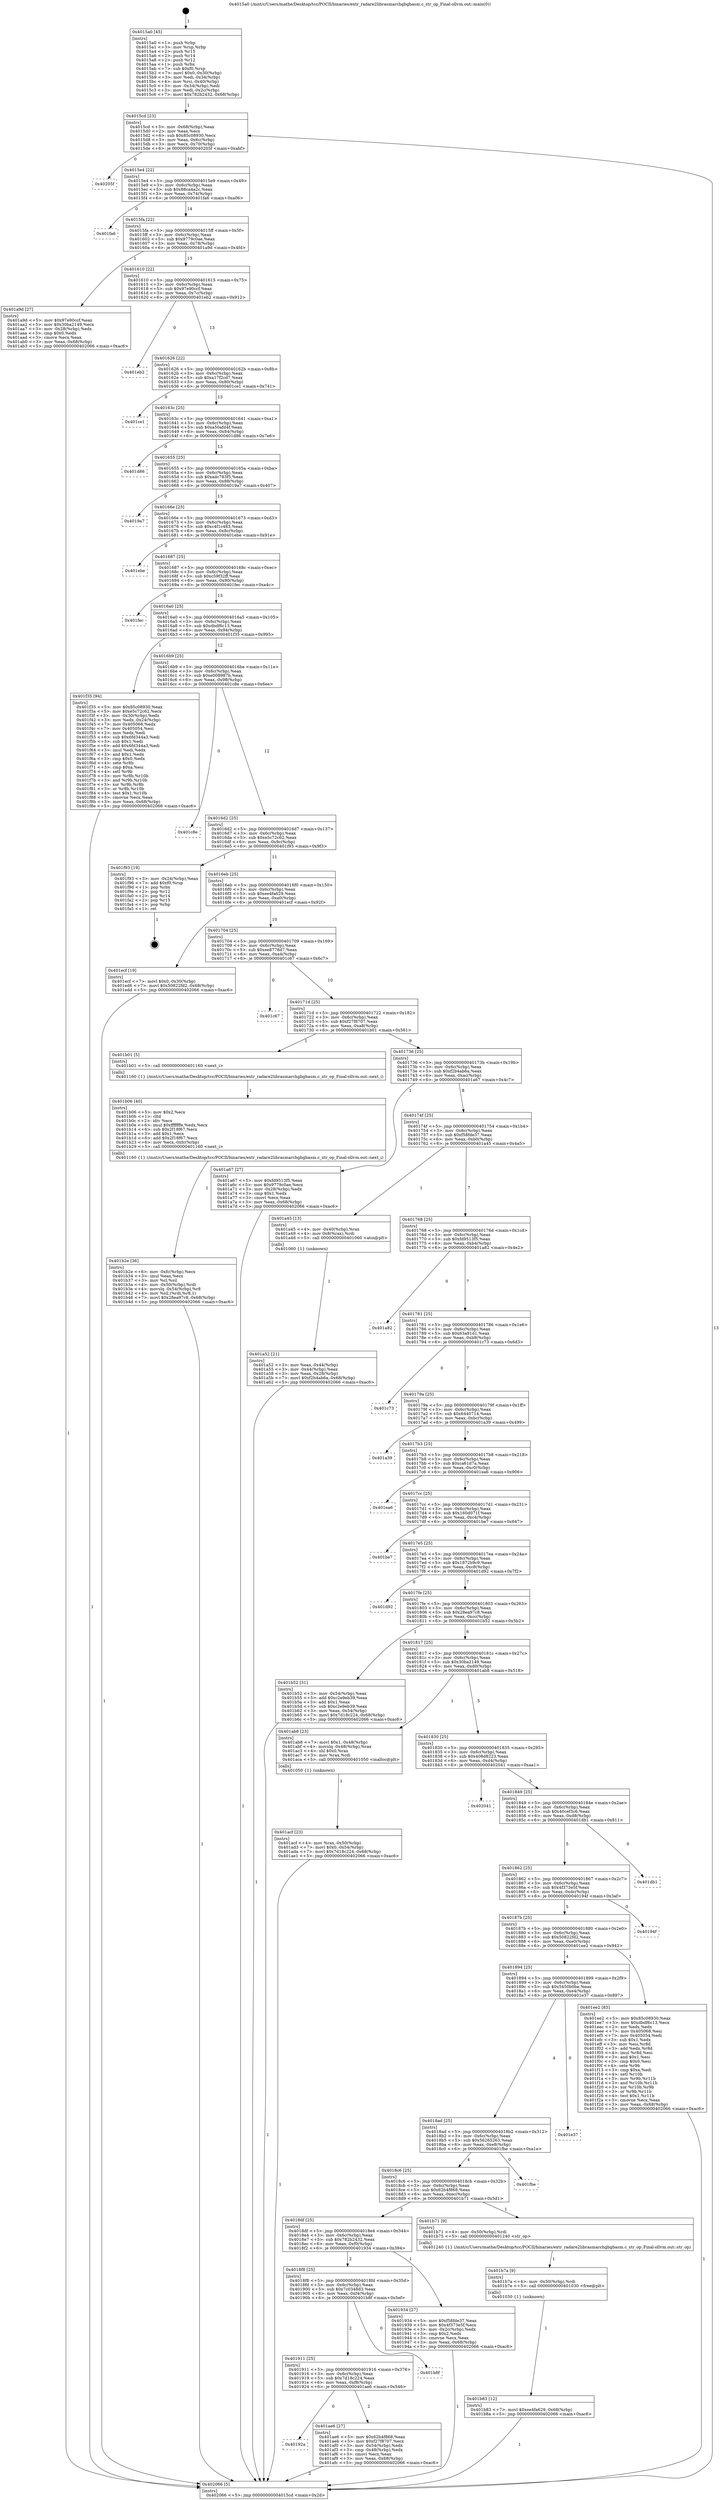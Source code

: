 digraph "0x4015a0" {
  label = "0x4015a0 (/mnt/c/Users/mathe/Desktop/tcc/POCII/binaries/extr_radare2librasmarchgbgbasm.c_str_op_Final-ollvm.out::main(0))"
  labelloc = "t"
  node[shape=record]

  Entry [label="",width=0.3,height=0.3,shape=circle,fillcolor=black,style=filled]
  "0x4015cd" [label="{
     0x4015cd [23]\l
     | [instrs]\l
     &nbsp;&nbsp;0x4015cd \<+3\>: mov -0x68(%rbp),%eax\l
     &nbsp;&nbsp;0x4015d0 \<+2\>: mov %eax,%ecx\l
     &nbsp;&nbsp;0x4015d2 \<+6\>: sub $0x85c08930,%ecx\l
     &nbsp;&nbsp;0x4015d8 \<+3\>: mov %eax,-0x6c(%rbp)\l
     &nbsp;&nbsp;0x4015db \<+3\>: mov %ecx,-0x70(%rbp)\l
     &nbsp;&nbsp;0x4015de \<+6\>: je 000000000040205f \<main+0xabf\>\l
  }"]
  "0x40205f" [label="{
     0x40205f\l
  }", style=dashed]
  "0x4015e4" [label="{
     0x4015e4 [22]\l
     | [instrs]\l
     &nbsp;&nbsp;0x4015e4 \<+5\>: jmp 00000000004015e9 \<main+0x49\>\l
     &nbsp;&nbsp;0x4015e9 \<+3\>: mov -0x6c(%rbp),%eax\l
     &nbsp;&nbsp;0x4015ec \<+5\>: sub $0x88ca4a2c,%eax\l
     &nbsp;&nbsp;0x4015f1 \<+3\>: mov %eax,-0x74(%rbp)\l
     &nbsp;&nbsp;0x4015f4 \<+6\>: je 0000000000401fa6 \<main+0xa06\>\l
  }"]
  Exit [label="",width=0.3,height=0.3,shape=circle,fillcolor=black,style=filled,peripheries=2]
  "0x401fa6" [label="{
     0x401fa6\l
  }", style=dashed]
  "0x4015fa" [label="{
     0x4015fa [22]\l
     | [instrs]\l
     &nbsp;&nbsp;0x4015fa \<+5\>: jmp 00000000004015ff \<main+0x5f\>\l
     &nbsp;&nbsp;0x4015ff \<+3\>: mov -0x6c(%rbp),%eax\l
     &nbsp;&nbsp;0x401602 \<+5\>: sub $0x9779c0ae,%eax\l
     &nbsp;&nbsp;0x401607 \<+3\>: mov %eax,-0x78(%rbp)\l
     &nbsp;&nbsp;0x40160a \<+6\>: je 0000000000401a9d \<main+0x4fd\>\l
  }"]
  "0x401b83" [label="{
     0x401b83 [12]\l
     | [instrs]\l
     &nbsp;&nbsp;0x401b83 \<+7\>: movl $0xee4fa629,-0x68(%rbp)\l
     &nbsp;&nbsp;0x401b8a \<+5\>: jmp 0000000000402066 \<main+0xac6\>\l
  }"]
  "0x401a9d" [label="{
     0x401a9d [27]\l
     | [instrs]\l
     &nbsp;&nbsp;0x401a9d \<+5\>: mov $0x97e90ccf,%eax\l
     &nbsp;&nbsp;0x401aa2 \<+5\>: mov $0x30ba2149,%ecx\l
     &nbsp;&nbsp;0x401aa7 \<+3\>: mov -0x28(%rbp),%edx\l
     &nbsp;&nbsp;0x401aaa \<+3\>: cmp $0x0,%edx\l
     &nbsp;&nbsp;0x401aad \<+3\>: cmove %ecx,%eax\l
     &nbsp;&nbsp;0x401ab0 \<+3\>: mov %eax,-0x68(%rbp)\l
     &nbsp;&nbsp;0x401ab3 \<+5\>: jmp 0000000000402066 \<main+0xac6\>\l
  }"]
  "0x401610" [label="{
     0x401610 [22]\l
     | [instrs]\l
     &nbsp;&nbsp;0x401610 \<+5\>: jmp 0000000000401615 \<main+0x75\>\l
     &nbsp;&nbsp;0x401615 \<+3\>: mov -0x6c(%rbp),%eax\l
     &nbsp;&nbsp;0x401618 \<+5\>: sub $0x97e90ccf,%eax\l
     &nbsp;&nbsp;0x40161d \<+3\>: mov %eax,-0x7c(%rbp)\l
     &nbsp;&nbsp;0x401620 \<+6\>: je 0000000000401eb2 \<main+0x912\>\l
  }"]
  "0x401b7a" [label="{
     0x401b7a [9]\l
     | [instrs]\l
     &nbsp;&nbsp;0x401b7a \<+4\>: mov -0x50(%rbp),%rdi\l
     &nbsp;&nbsp;0x401b7e \<+5\>: call 0000000000401030 \<free@plt\>\l
     | [calls]\l
     &nbsp;&nbsp;0x401030 \{1\} (unknown)\l
  }"]
  "0x401eb2" [label="{
     0x401eb2\l
  }", style=dashed]
  "0x401626" [label="{
     0x401626 [22]\l
     | [instrs]\l
     &nbsp;&nbsp;0x401626 \<+5\>: jmp 000000000040162b \<main+0x8b\>\l
     &nbsp;&nbsp;0x40162b \<+3\>: mov -0x6c(%rbp),%eax\l
     &nbsp;&nbsp;0x40162e \<+5\>: sub $0xa17f2cd7,%eax\l
     &nbsp;&nbsp;0x401633 \<+3\>: mov %eax,-0x80(%rbp)\l
     &nbsp;&nbsp;0x401636 \<+6\>: je 0000000000401ce1 \<main+0x741\>\l
  }"]
  "0x401b2e" [label="{
     0x401b2e [36]\l
     | [instrs]\l
     &nbsp;&nbsp;0x401b2e \<+6\>: mov -0xfc(%rbp),%ecx\l
     &nbsp;&nbsp;0x401b34 \<+3\>: imul %eax,%ecx\l
     &nbsp;&nbsp;0x401b37 \<+3\>: mov %cl,%sil\l
     &nbsp;&nbsp;0x401b3a \<+4\>: mov -0x50(%rbp),%rdi\l
     &nbsp;&nbsp;0x401b3e \<+4\>: movslq -0x54(%rbp),%r8\l
     &nbsp;&nbsp;0x401b42 \<+4\>: mov %sil,(%rdi,%r8,1)\l
     &nbsp;&nbsp;0x401b46 \<+7\>: movl $0x28ea97c8,-0x68(%rbp)\l
     &nbsp;&nbsp;0x401b4d \<+5\>: jmp 0000000000402066 \<main+0xac6\>\l
  }"]
  "0x401ce1" [label="{
     0x401ce1\l
  }", style=dashed]
  "0x40163c" [label="{
     0x40163c [25]\l
     | [instrs]\l
     &nbsp;&nbsp;0x40163c \<+5\>: jmp 0000000000401641 \<main+0xa1\>\l
     &nbsp;&nbsp;0x401641 \<+3\>: mov -0x6c(%rbp),%eax\l
     &nbsp;&nbsp;0x401644 \<+5\>: sub $0xa50afd4f,%eax\l
     &nbsp;&nbsp;0x401649 \<+6\>: mov %eax,-0x84(%rbp)\l
     &nbsp;&nbsp;0x40164f \<+6\>: je 0000000000401d86 \<main+0x7e6\>\l
  }"]
  "0x401b06" [label="{
     0x401b06 [40]\l
     | [instrs]\l
     &nbsp;&nbsp;0x401b06 \<+5\>: mov $0x2,%ecx\l
     &nbsp;&nbsp;0x401b0b \<+1\>: cltd\l
     &nbsp;&nbsp;0x401b0c \<+2\>: idiv %ecx\l
     &nbsp;&nbsp;0x401b0e \<+6\>: imul $0xfffffffe,%edx,%ecx\l
     &nbsp;&nbsp;0x401b14 \<+6\>: sub $0x2f18f67,%ecx\l
     &nbsp;&nbsp;0x401b1a \<+3\>: add $0x1,%ecx\l
     &nbsp;&nbsp;0x401b1d \<+6\>: add $0x2f18f67,%ecx\l
     &nbsp;&nbsp;0x401b23 \<+6\>: mov %ecx,-0xfc(%rbp)\l
     &nbsp;&nbsp;0x401b29 \<+5\>: call 0000000000401160 \<next_i\>\l
     | [calls]\l
     &nbsp;&nbsp;0x401160 \{1\} (/mnt/c/Users/mathe/Desktop/tcc/POCII/binaries/extr_radare2librasmarchgbgbasm.c_str_op_Final-ollvm.out::next_i)\l
  }"]
  "0x401d86" [label="{
     0x401d86\l
  }", style=dashed]
  "0x401655" [label="{
     0x401655 [25]\l
     | [instrs]\l
     &nbsp;&nbsp;0x401655 \<+5\>: jmp 000000000040165a \<main+0xba\>\l
     &nbsp;&nbsp;0x40165a \<+3\>: mov -0x6c(%rbp),%eax\l
     &nbsp;&nbsp;0x40165d \<+5\>: sub $0xadc783f5,%eax\l
     &nbsp;&nbsp;0x401662 \<+6\>: mov %eax,-0x88(%rbp)\l
     &nbsp;&nbsp;0x401668 \<+6\>: je 00000000004019a7 \<main+0x407\>\l
  }"]
  "0x40192a" [label="{
     0x40192a\l
  }", style=dashed]
  "0x4019a7" [label="{
     0x4019a7\l
  }", style=dashed]
  "0x40166e" [label="{
     0x40166e [25]\l
     | [instrs]\l
     &nbsp;&nbsp;0x40166e \<+5\>: jmp 0000000000401673 \<main+0xd3\>\l
     &nbsp;&nbsp;0x401673 \<+3\>: mov -0x6c(%rbp),%eax\l
     &nbsp;&nbsp;0x401676 \<+5\>: sub $0xc4f1c483,%eax\l
     &nbsp;&nbsp;0x40167b \<+6\>: mov %eax,-0x8c(%rbp)\l
     &nbsp;&nbsp;0x401681 \<+6\>: je 0000000000401ebe \<main+0x91e\>\l
  }"]
  "0x401ae6" [label="{
     0x401ae6 [27]\l
     | [instrs]\l
     &nbsp;&nbsp;0x401ae6 \<+5\>: mov $0x62b4f868,%eax\l
     &nbsp;&nbsp;0x401aeb \<+5\>: mov $0xf27f8707,%ecx\l
     &nbsp;&nbsp;0x401af0 \<+3\>: mov -0x54(%rbp),%edx\l
     &nbsp;&nbsp;0x401af3 \<+3\>: cmp -0x48(%rbp),%edx\l
     &nbsp;&nbsp;0x401af6 \<+3\>: cmovl %ecx,%eax\l
     &nbsp;&nbsp;0x401af9 \<+3\>: mov %eax,-0x68(%rbp)\l
     &nbsp;&nbsp;0x401afc \<+5\>: jmp 0000000000402066 \<main+0xac6\>\l
  }"]
  "0x401ebe" [label="{
     0x401ebe\l
  }", style=dashed]
  "0x401687" [label="{
     0x401687 [25]\l
     | [instrs]\l
     &nbsp;&nbsp;0x401687 \<+5\>: jmp 000000000040168c \<main+0xec\>\l
     &nbsp;&nbsp;0x40168c \<+3\>: mov -0x6c(%rbp),%eax\l
     &nbsp;&nbsp;0x40168f \<+5\>: sub $0xc59f32ff,%eax\l
     &nbsp;&nbsp;0x401694 \<+6\>: mov %eax,-0x90(%rbp)\l
     &nbsp;&nbsp;0x40169a \<+6\>: je 0000000000401fec \<main+0xa4c\>\l
  }"]
  "0x401911" [label="{
     0x401911 [25]\l
     | [instrs]\l
     &nbsp;&nbsp;0x401911 \<+5\>: jmp 0000000000401916 \<main+0x376\>\l
     &nbsp;&nbsp;0x401916 \<+3\>: mov -0x6c(%rbp),%eax\l
     &nbsp;&nbsp;0x401919 \<+5\>: sub $0x7d18c224,%eax\l
     &nbsp;&nbsp;0x40191e \<+6\>: mov %eax,-0xf8(%rbp)\l
     &nbsp;&nbsp;0x401924 \<+6\>: je 0000000000401ae6 \<main+0x546\>\l
  }"]
  "0x401fec" [label="{
     0x401fec\l
  }", style=dashed]
  "0x4016a0" [label="{
     0x4016a0 [25]\l
     | [instrs]\l
     &nbsp;&nbsp;0x4016a0 \<+5\>: jmp 00000000004016a5 \<main+0x105\>\l
     &nbsp;&nbsp;0x4016a5 \<+3\>: mov -0x6c(%rbp),%eax\l
     &nbsp;&nbsp;0x4016a8 \<+5\>: sub $0xdbdf6c13,%eax\l
     &nbsp;&nbsp;0x4016ad \<+6\>: mov %eax,-0x94(%rbp)\l
     &nbsp;&nbsp;0x4016b3 \<+6\>: je 0000000000401f35 \<main+0x995\>\l
  }"]
  "0x401b8f" [label="{
     0x401b8f\l
  }", style=dashed]
  "0x401f35" [label="{
     0x401f35 [94]\l
     | [instrs]\l
     &nbsp;&nbsp;0x401f35 \<+5\>: mov $0x85c08930,%eax\l
     &nbsp;&nbsp;0x401f3a \<+5\>: mov $0xe5c72c62,%ecx\l
     &nbsp;&nbsp;0x401f3f \<+3\>: mov -0x30(%rbp),%edx\l
     &nbsp;&nbsp;0x401f42 \<+3\>: mov %edx,-0x24(%rbp)\l
     &nbsp;&nbsp;0x401f45 \<+7\>: mov 0x405068,%edx\l
     &nbsp;&nbsp;0x401f4c \<+7\>: mov 0x405054,%esi\l
     &nbsp;&nbsp;0x401f53 \<+2\>: mov %edx,%edi\l
     &nbsp;&nbsp;0x401f55 \<+6\>: sub $0x6fd344a3,%edi\l
     &nbsp;&nbsp;0x401f5b \<+3\>: sub $0x1,%edi\l
     &nbsp;&nbsp;0x401f5e \<+6\>: add $0x6fd344a3,%edi\l
     &nbsp;&nbsp;0x401f64 \<+3\>: imul %edi,%edx\l
     &nbsp;&nbsp;0x401f67 \<+3\>: and $0x1,%edx\l
     &nbsp;&nbsp;0x401f6a \<+3\>: cmp $0x0,%edx\l
     &nbsp;&nbsp;0x401f6d \<+4\>: sete %r8b\l
     &nbsp;&nbsp;0x401f71 \<+3\>: cmp $0xa,%esi\l
     &nbsp;&nbsp;0x401f74 \<+4\>: setl %r9b\l
     &nbsp;&nbsp;0x401f78 \<+3\>: mov %r8b,%r10b\l
     &nbsp;&nbsp;0x401f7b \<+3\>: and %r9b,%r10b\l
     &nbsp;&nbsp;0x401f7e \<+3\>: xor %r9b,%r8b\l
     &nbsp;&nbsp;0x401f81 \<+3\>: or %r8b,%r10b\l
     &nbsp;&nbsp;0x401f84 \<+4\>: test $0x1,%r10b\l
     &nbsp;&nbsp;0x401f88 \<+3\>: cmovne %ecx,%eax\l
     &nbsp;&nbsp;0x401f8b \<+3\>: mov %eax,-0x68(%rbp)\l
     &nbsp;&nbsp;0x401f8e \<+5\>: jmp 0000000000402066 \<main+0xac6\>\l
  }"]
  "0x4016b9" [label="{
     0x4016b9 [25]\l
     | [instrs]\l
     &nbsp;&nbsp;0x4016b9 \<+5\>: jmp 00000000004016be \<main+0x11e\>\l
     &nbsp;&nbsp;0x4016be \<+3\>: mov -0x6c(%rbp),%eax\l
     &nbsp;&nbsp;0x4016c1 \<+5\>: sub $0xe008987b,%eax\l
     &nbsp;&nbsp;0x4016c6 \<+6\>: mov %eax,-0x98(%rbp)\l
     &nbsp;&nbsp;0x4016cc \<+6\>: je 0000000000401c8e \<main+0x6ee\>\l
  }"]
  "0x401acf" [label="{
     0x401acf [23]\l
     | [instrs]\l
     &nbsp;&nbsp;0x401acf \<+4\>: mov %rax,-0x50(%rbp)\l
     &nbsp;&nbsp;0x401ad3 \<+7\>: movl $0x0,-0x54(%rbp)\l
     &nbsp;&nbsp;0x401ada \<+7\>: movl $0x7d18c224,-0x68(%rbp)\l
     &nbsp;&nbsp;0x401ae1 \<+5\>: jmp 0000000000402066 \<main+0xac6\>\l
  }"]
  "0x401c8e" [label="{
     0x401c8e\l
  }", style=dashed]
  "0x4016d2" [label="{
     0x4016d2 [25]\l
     | [instrs]\l
     &nbsp;&nbsp;0x4016d2 \<+5\>: jmp 00000000004016d7 \<main+0x137\>\l
     &nbsp;&nbsp;0x4016d7 \<+3\>: mov -0x6c(%rbp),%eax\l
     &nbsp;&nbsp;0x4016da \<+5\>: sub $0xe5c72c62,%eax\l
     &nbsp;&nbsp;0x4016df \<+6\>: mov %eax,-0x9c(%rbp)\l
     &nbsp;&nbsp;0x4016e5 \<+6\>: je 0000000000401f93 \<main+0x9f3\>\l
  }"]
  "0x401a52" [label="{
     0x401a52 [21]\l
     | [instrs]\l
     &nbsp;&nbsp;0x401a52 \<+3\>: mov %eax,-0x44(%rbp)\l
     &nbsp;&nbsp;0x401a55 \<+3\>: mov -0x44(%rbp),%eax\l
     &nbsp;&nbsp;0x401a58 \<+3\>: mov %eax,-0x28(%rbp)\l
     &nbsp;&nbsp;0x401a5b \<+7\>: movl $0xf2b4ab6a,-0x68(%rbp)\l
     &nbsp;&nbsp;0x401a62 \<+5\>: jmp 0000000000402066 \<main+0xac6\>\l
  }"]
  "0x401f93" [label="{
     0x401f93 [19]\l
     | [instrs]\l
     &nbsp;&nbsp;0x401f93 \<+3\>: mov -0x24(%rbp),%eax\l
     &nbsp;&nbsp;0x401f96 \<+7\>: add $0xf0,%rsp\l
     &nbsp;&nbsp;0x401f9d \<+1\>: pop %rbx\l
     &nbsp;&nbsp;0x401f9e \<+2\>: pop %r12\l
     &nbsp;&nbsp;0x401fa0 \<+2\>: pop %r14\l
     &nbsp;&nbsp;0x401fa2 \<+2\>: pop %r15\l
     &nbsp;&nbsp;0x401fa4 \<+1\>: pop %rbp\l
     &nbsp;&nbsp;0x401fa5 \<+1\>: ret\l
  }"]
  "0x4016eb" [label="{
     0x4016eb [25]\l
     | [instrs]\l
     &nbsp;&nbsp;0x4016eb \<+5\>: jmp 00000000004016f0 \<main+0x150\>\l
     &nbsp;&nbsp;0x4016f0 \<+3\>: mov -0x6c(%rbp),%eax\l
     &nbsp;&nbsp;0x4016f3 \<+5\>: sub $0xee4fa629,%eax\l
     &nbsp;&nbsp;0x4016f8 \<+6\>: mov %eax,-0xa0(%rbp)\l
     &nbsp;&nbsp;0x4016fe \<+6\>: je 0000000000401ecf \<main+0x92f\>\l
  }"]
  "0x4015a0" [label="{
     0x4015a0 [45]\l
     | [instrs]\l
     &nbsp;&nbsp;0x4015a0 \<+1\>: push %rbp\l
     &nbsp;&nbsp;0x4015a1 \<+3\>: mov %rsp,%rbp\l
     &nbsp;&nbsp;0x4015a4 \<+2\>: push %r15\l
     &nbsp;&nbsp;0x4015a6 \<+2\>: push %r14\l
     &nbsp;&nbsp;0x4015a8 \<+2\>: push %r12\l
     &nbsp;&nbsp;0x4015aa \<+1\>: push %rbx\l
     &nbsp;&nbsp;0x4015ab \<+7\>: sub $0xf0,%rsp\l
     &nbsp;&nbsp;0x4015b2 \<+7\>: movl $0x0,-0x30(%rbp)\l
     &nbsp;&nbsp;0x4015b9 \<+3\>: mov %edi,-0x34(%rbp)\l
     &nbsp;&nbsp;0x4015bc \<+4\>: mov %rsi,-0x40(%rbp)\l
     &nbsp;&nbsp;0x4015c0 \<+3\>: mov -0x34(%rbp),%edi\l
     &nbsp;&nbsp;0x4015c3 \<+3\>: mov %edi,-0x2c(%rbp)\l
     &nbsp;&nbsp;0x4015c6 \<+7\>: movl $0x782b2432,-0x68(%rbp)\l
  }"]
  "0x401ecf" [label="{
     0x401ecf [19]\l
     | [instrs]\l
     &nbsp;&nbsp;0x401ecf \<+7\>: movl $0x0,-0x30(%rbp)\l
     &nbsp;&nbsp;0x401ed6 \<+7\>: movl $0x50822fd2,-0x68(%rbp)\l
     &nbsp;&nbsp;0x401edd \<+5\>: jmp 0000000000402066 \<main+0xac6\>\l
  }"]
  "0x401704" [label="{
     0x401704 [25]\l
     | [instrs]\l
     &nbsp;&nbsp;0x401704 \<+5\>: jmp 0000000000401709 \<main+0x169\>\l
     &nbsp;&nbsp;0x401709 \<+3\>: mov -0x6c(%rbp),%eax\l
     &nbsp;&nbsp;0x40170c \<+5\>: sub $0xee8778d7,%eax\l
     &nbsp;&nbsp;0x401711 \<+6\>: mov %eax,-0xa4(%rbp)\l
     &nbsp;&nbsp;0x401717 \<+6\>: je 0000000000401c67 \<main+0x6c7\>\l
  }"]
  "0x402066" [label="{
     0x402066 [5]\l
     | [instrs]\l
     &nbsp;&nbsp;0x402066 \<+5\>: jmp 00000000004015cd \<main+0x2d\>\l
  }"]
  "0x401c67" [label="{
     0x401c67\l
  }", style=dashed]
  "0x40171d" [label="{
     0x40171d [25]\l
     | [instrs]\l
     &nbsp;&nbsp;0x40171d \<+5\>: jmp 0000000000401722 \<main+0x182\>\l
     &nbsp;&nbsp;0x401722 \<+3\>: mov -0x6c(%rbp),%eax\l
     &nbsp;&nbsp;0x401725 \<+5\>: sub $0xf27f8707,%eax\l
     &nbsp;&nbsp;0x40172a \<+6\>: mov %eax,-0xa8(%rbp)\l
     &nbsp;&nbsp;0x401730 \<+6\>: je 0000000000401b01 \<main+0x561\>\l
  }"]
  "0x4018f8" [label="{
     0x4018f8 [25]\l
     | [instrs]\l
     &nbsp;&nbsp;0x4018f8 \<+5\>: jmp 00000000004018fd \<main+0x35d\>\l
     &nbsp;&nbsp;0x4018fd \<+3\>: mov -0x6c(%rbp),%eax\l
     &nbsp;&nbsp;0x401900 \<+5\>: sub $0x7c0348d3,%eax\l
     &nbsp;&nbsp;0x401905 \<+6\>: mov %eax,-0xf4(%rbp)\l
     &nbsp;&nbsp;0x40190b \<+6\>: je 0000000000401b8f \<main+0x5ef\>\l
  }"]
  "0x401b01" [label="{
     0x401b01 [5]\l
     | [instrs]\l
     &nbsp;&nbsp;0x401b01 \<+5\>: call 0000000000401160 \<next_i\>\l
     | [calls]\l
     &nbsp;&nbsp;0x401160 \{1\} (/mnt/c/Users/mathe/Desktop/tcc/POCII/binaries/extr_radare2librasmarchgbgbasm.c_str_op_Final-ollvm.out::next_i)\l
  }"]
  "0x401736" [label="{
     0x401736 [25]\l
     | [instrs]\l
     &nbsp;&nbsp;0x401736 \<+5\>: jmp 000000000040173b \<main+0x19b\>\l
     &nbsp;&nbsp;0x40173b \<+3\>: mov -0x6c(%rbp),%eax\l
     &nbsp;&nbsp;0x40173e \<+5\>: sub $0xf2b4ab6a,%eax\l
     &nbsp;&nbsp;0x401743 \<+6\>: mov %eax,-0xac(%rbp)\l
     &nbsp;&nbsp;0x401749 \<+6\>: je 0000000000401a67 \<main+0x4c7\>\l
  }"]
  "0x401934" [label="{
     0x401934 [27]\l
     | [instrs]\l
     &nbsp;&nbsp;0x401934 \<+5\>: mov $0xf58fde37,%eax\l
     &nbsp;&nbsp;0x401939 \<+5\>: mov $0x4f373e5f,%ecx\l
     &nbsp;&nbsp;0x40193e \<+3\>: mov -0x2c(%rbp),%edx\l
     &nbsp;&nbsp;0x401941 \<+3\>: cmp $0x2,%edx\l
     &nbsp;&nbsp;0x401944 \<+3\>: cmovne %ecx,%eax\l
     &nbsp;&nbsp;0x401947 \<+3\>: mov %eax,-0x68(%rbp)\l
     &nbsp;&nbsp;0x40194a \<+5\>: jmp 0000000000402066 \<main+0xac6\>\l
  }"]
  "0x401a67" [label="{
     0x401a67 [27]\l
     | [instrs]\l
     &nbsp;&nbsp;0x401a67 \<+5\>: mov $0xfd9513f5,%eax\l
     &nbsp;&nbsp;0x401a6c \<+5\>: mov $0x9779c0ae,%ecx\l
     &nbsp;&nbsp;0x401a71 \<+3\>: mov -0x28(%rbp),%edx\l
     &nbsp;&nbsp;0x401a74 \<+3\>: cmp $0x1,%edx\l
     &nbsp;&nbsp;0x401a77 \<+3\>: cmovl %ecx,%eax\l
     &nbsp;&nbsp;0x401a7a \<+3\>: mov %eax,-0x68(%rbp)\l
     &nbsp;&nbsp;0x401a7d \<+5\>: jmp 0000000000402066 \<main+0xac6\>\l
  }"]
  "0x40174f" [label="{
     0x40174f [25]\l
     | [instrs]\l
     &nbsp;&nbsp;0x40174f \<+5\>: jmp 0000000000401754 \<main+0x1b4\>\l
     &nbsp;&nbsp;0x401754 \<+3\>: mov -0x6c(%rbp),%eax\l
     &nbsp;&nbsp;0x401757 \<+5\>: sub $0xf58fde37,%eax\l
     &nbsp;&nbsp;0x40175c \<+6\>: mov %eax,-0xb0(%rbp)\l
     &nbsp;&nbsp;0x401762 \<+6\>: je 0000000000401a45 \<main+0x4a5\>\l
  }"]
  "0x4018df" [label="{
     0x4018df [25]\l
     | [instrs]\l
     &nbsp;&nbsp;0x4018df \<+5\>: jmp 00000000004018e4 \<main+0x344\>\l
     &nbsp;&nbsp;0x4018e4 \<+3\>: mov -0x6c(%rbp),%eax\l
     &nbsp;&nbsp;0x4018e7 \<+5\>: sub $0x782b2432,%eax\l
     &nbsp;&nbsp;0x4018ec \<+6\>: mov %eax,-0xf0(%rbp)\l
     &nbsp;&nbsp;0x4018f2 \<+6\>: je 0000000000401934 \<main+0x394\>\l
  }"]
  "0x401a45" [label="{
     0x401a45 [13]\l
     | [instrs]\l
     &nbsp;&nbsp;0x401a45 \<+4\>: mov -0x40(%rbp),%rax\l
     &nbsp;&nbsp;0x401a49 \<+4\>: mov 0x8(%rax),%rdi\l
     &nbsp;&nbsp;0x401a4d \<+5\>: call 0000000000401060 \<atoi@plt\>\l
     | [calls]\l
     &nbsp;&nbsp;0x401060 \{1\} (unknown)\l
  }"]
  "0x401768" [label="{
     0x401768 [25]\l
     | [instrs]\l
     &nbsp;&nbsp;0x401768 \<+5\>: jmp 000000000040176d \<main+0x1cd\>\l
     &nbsp;&nbsp;0x40176d \<+3\>: mov -0x6c(%rbp),%eax\l
     &nbsp;&nbsp;0x401770 \<+5\>: sub $0xfd9513f5,%eax\l
     &nbsp;&nbsp;0x401775 \<+6\>: mov %eax,-0xb4(%rbp)\l
     &nbsp;&nbsp;0x40177b \<+6\>: je 0000000000401a82 \<main+0x4e2\>\l
  }"]
  "0x401b71" [label="{
     0x401b71 [9]\l
     | [instrs]\l
     &nbsp;&nbsp;0x401b71 \<+4\>: mov -0x50(%rbp),%rdi\l
     &nbsp;&nbsp;0x401b75 \<+5\>: call 0000000000401240 \<str_op\>\l
     | [calls]\l
     &nbsp;&nbsp;0x401240 \{1\} (/mnt/c/Users/mathe/Desktop/tcc/POCII/binaries/extr_radare2librasmarchgbgbasm.c_str_op_Final-ollvm.out::str_op)\l
  }"]
  "0x401a82" [label="{
     0x401a82\l
  }", style=dashed]
  "0x401781" [label="{
     0x401781 [25]\l
     | [instrs]\l
     &nbsp;&nbsp;0x401781 \<+5\>: jmp 0000000000401786 \<main+0x1e6\>\l
     &nbsp;&nbsp;0x401786 \<+3\>: mov -0x6c(%rbp),%eax\l
     &nbsp;&nbsp;0x401789 \<+5\>: sub $0x63a91d1,%eax\l
     &nbsp;&nbsp;0x40178e \<+6\>: mov %eax,-0xb8(%rbp)\l
     &nbsp;&nbsp;0x401794 \<+6\>: je 0000000000401c73 \<main+0x6d3\>\l
  }"]
  "0x4018c6" [label="{
     0x4018c6 [25]\l
     | [instrs]\l
     &nbsp;&nbsp;0x4018c6 \<+5\>: jmp 00000000004018cb \<main+0x32b\>\l
     &nbsp;&nbsp;0x4018cb \<+3\>: mov -0x6c(%rbp),%eax\l
     &nbsp;&nbsp;0x4018ce \<+5\>: sub $0x62b4f868,%eax\l
     &nbsp;&nbsp;0x4018d3 \<+6\>: mov %eax,-0xec(%rbp)\l
     &nbsp;&nbsp;0x4018d9 \<+6\>: je 0000000000401b71 \<main+0x5d1\>\l
  }"]
  "0x401c73" [label="{
     0x401c73\l
  }", style=dashed]
  "0x40179a" [label="{
     0x40179a [25]\l
     | [instrs]\l
     &nbsp;&nbsp;0x40179a \<+5\>: jmp 000000000040179f \<main+0x1ff\>\l
     &nbsp;&nbsp;0x40179f \<+3\>: mov -0x6c(%rbp),%eax\l
     &nbsp;&nbsp;0x4017a2 \<+5\>: sub $0x6440714,%eax\l
     &nbsp;&nbsp;0x4017a7 \<+6\>: mov %eax,-0xbc(%rbp)\l
     &nbsp;&nbsp;0x4017ad \<+6\>: je 0000000000401a39 \<main+0x499\>\l
  }"]
  "0x401fbe" [label="{
     0x401fbe\l
  }", style=dashed]
  "0x401a39" [label="{
     0x401a39\l
  }", style=dashed]
  "0x4017b3" [label="{
     0x4017b3 [25]\l
     | [instrs]\l
     &nbsp;&nbsp;0x4017b3 \<+5\>: jmp 00000000004017b8 \<main+0x218\>\l
     &nbsp;&nbsp;0x4017b8 \<+3\>: mov -0x6c(%rbp),%eax\l
     &nbsp;&nbsp;0x4017bb \<+5\>: sub $0xca61d7a,%eax\l
     &nbsp;&nbsp;0x4017c0 \<+6\>: mov %eax,-0xc0(%rbp)\l
     &nbsp;&nbsp;0x4017c6 \<+6\>: je 0000000000401ea6 \<main+0x906\>\l
  }"]
  "0x4018ad" [label="{
     0x4018ad [25]\l
     | [instrs]\l
     &nbsp;&nbsp;0x4018ad \<+5\>: jmp 00000000004018b2 \<main+0x312\>\l
     &nbsp;&nbsp;0x4018b2 \<+3\>: mov -0x6c(%rbp),%eax\l
     &nbsp;&nbsp;0x4018b5 \<+5\>: sub $0x56265263,%eax\l
     &nbsp;&nbsp;0x4018ba \<+6\>: mov %eax,-0xe8(%rbp)\l
     &nbsp;&nbsp;0x4018c0 \<+6\>: je 0000000000401fbe \<main+0xa1e\>\l
  }"]
  "0x401ea6" [label="{
     0x401ea6\l
  }", style=dashed]
  "0x4017cc" [label="{
     0x4017cc [25]\l
     | [instrs]\l
     &nbsp;&nbsp;0x4017cc \<+5\>: jmp 00000000004017d1 \<main+0x231\>\l
     &nbsp;&nbsp;0x4017d1 \<+3\>: mov -0x6c(%rbp),%eax\l
     &nbsp;&nbsp;0x4017d4 \<+5\>: sub $0x160d071f,%eax\l
     &nbsp;&nbsp;0x4017d9 \<+6\>: mov %eax,-0xc4(%rbp)\l
     &nbsp;&nbsp;0x4017df \<+6\>: je 0000000000401be7 \<main+0x647\>\l
  }"]
  "0x401e37" [label="{
     0x401e37\l
  }", style=dashed]
  "0x401be7" [label="{
     0x401be7\l
  }", style=dashed]
  "0x4017e5" [label="{
     0x4017e5 [25]\l
     | [instrs]\l
     &nbsp;&nbsp;0x4017e5 \<+5\>: jmp 00000000004017ea \<main+0x24a\>\l
     &nbsp;&nbsp;0x4017ea \<+3\>: mov -0x6c(%rbp),%eax\l
     &nbsp;&nbsp;0x4017ed \<+5\>: sub $0x1872b9c9,%eax\l
     &nbsp;&nbsp;0x4017f2 \<+6\>: mov %eax,-0xc8(%rbp)\l
     &nbsp;&nbsp;0x4017f8 \<+6\>: je 0000000000401d92 \<main+0x7f2\>\l
  }"]
  "0x401894" [label="{
     0x401894 [25]\l
     | [instrs]\l
     &nbsp;&nbsp;0x401894 \<+5\>: jmp 0000000000401899 \<main+0x2f9\>\l
     &nbsp;&nbsp;0x401899 \<+3\>: mov -0x6c(%rbp),%eax\l
     &nbsp;&nbsp;0x40189c \<+5\>: sub $0x5450b0be,%eax\l
     &nbsp;&nbsp;0x4018a1 \<+6\>: mov %eax,-0xe4(%rbp)\l
     &nbsp;&nbsp;0x4018a7 \<+6\>: je 0000000000401e37 \<main+0x897\>\l
  }"]
  "0x401d92" [label="{
     0x401d92\l
  }", style=dashed]
  "0x4017fe" [label="{
     0x4017fe [25]\l
     | [instrs]\l
     &nbsp;&nbsp;0x4017fe \<+5\>: jmp 0000000000401803 \<main+0x263\>\l
     &nbsp;&nbsp;0x401803 \<+3\>: mov -0x6c(%rbp),%eax\l
     &nbsp;&nbsp;0x401806 \<+5\>: sub $0x28ea97c8,%eax\l
     &nbsp;&nbsp;0x40180b \<+6\>: mov %eax,-0xcc(%rbp)\l
     &nbsp;&nbsp;0x401811 \<+6\>: je 0000000000401b52 \<main+0x5b2\>\l
  }"]
  "0x401ee2" [label="{
     0x401ee2 [83]\l
     | [instrs]\l
     &nbsp;&nbsp;0x401ee2 \<+5\>: mov $0x85c08930,%eax\l
     &nbsp;&nbsp;0x401ee7 \<+5\>: mov $0xdbdf6c13,%ecx\l
     &nbsp;&nbsp;0x401eec \<+2\>: xor %edx,%edx\l
     &nbsp;&nbsp;0x401eee \<+7\>: mov 0x405068,%esi\l
     &nbsp;&nbsp;0x401ef5 \<+7\>: mov 0x405054,%edi\l
     &nbsp;&nbsp;0x401efc \<+3\>: sub $0x1,%edx\l
     &nbsp;&nbsp;0x401eff \<+3\>: mov %esi,%r8d\l
     &nbsp;&nbsp;0x401f02 \<+3\>: add %edx,%r8d\l
     &nbsp;&nbsp;0x401f05 \<+4\>: imul %r8d,%esi\l
     &nbsp;&nbsp;0x401f09 \<+3\>: and $0x1,%esi\l
     &nbsp;&nbsp;0x401f0c \<+3\>: cmp $0x0,%esi\l
     &nbsp;&nbsp;0x401f0f \<+4\>: sete %r9b\l
     &nbsp;&nbsp;0x401f13 \<+3\>: cmp $0xa,%edi\l
     &nbsp;&nbsp;0x401f16 \<+4\>: setl %r10b\l
     &nbsp;&nbsp;0x401f1a \<+3\>: mov %r9b,%r11b\l
     &nbsp;&nbsp;0x401f1d \<+3\>: and %r10b,%r11b\l
     &nbsp;&nbsp;0x401f20 \<+3\>: xor %r10b,%r9b\l
     &nbsp;&nbsp;0x401f23 \<+3\>: or %r9b,%r11b\l
     &nbsp;&nbsp;0x401f26 \<+4\>: test $0x1,%r11b\l
     &nbsp;&nbsp;0x401f2a \<+3\>: cmovne %ecx,%eax\l
     &nbsp;&nbsp;0x401f2d \<+3\>: mov %eax,-0x68(%rbp)\l
     &nbsp;&nbsp;0x401f30 \<+5\>: jmp 0000000000402066 \<main+0xac6\>\l
  }"]
  "0x401b52" [label="{
     0x401b52 [31]\l
     | [instrs]\l
     &nbsp;&nbsp;0x401b52 \<+3\>: mov -0x54(%rbp),%eax\l
     &nbsp;&nbsp;0x401b55 \<+5\>: add $0xc2e9eb39,%eax\l
     &nbsp;&nbsp;0x401b5a \<+3\>: add $0x1,%eax\l
     &nbsp;&nbsp;0x401b5d \<+5\>: sub $0xc2e9eb39,%eax\l
     &nbsp;&nbsp;0x401b62 \<+3\>: mov %eax,-0x54(%rbp)\l
     &nbsp;&nbsp;0x401b65 \<+7\>: movl $0x7d18c224,-0x68(%rbp)\l
     &nbsp;&nbsp;0x401b6c \<+5\>: jmp 0000000000402066 \<main+0xac6\>\l
  }"]
  "0x401817" [label="{
     0x401817 [25]\l
     | [instrs]\l
     &nbsp;&nbsp;0x401817 \<+5\>: jmp 000000000040181c \<main+0x27c\>\l
     &nbsp;&nbsp;0x40181c \<+3\>: mov -0x6c(%rbp),%eax\l
     &nbsp;&nbsp;0x40181f \<+5\>: sub $0x30ba2149,%eax\l
     &nbsp;&nbsp;0x401824 \<+6\>: mov %eax,-0xd0(%rbp)\l
     &nbsp;&nbsp;0x40182a \<+6\>: je 0000000000401ab8 \<main+0x518\>\l
  }"]
  "0x40187b" [label="{
     0x40187b [25]\l
     | [instrs]\l
     &nbsp;&nbsp;0x40187b \<+5\>: jmp 0000000000401880 \<main+0x2e0\>\l
     &nbsp;&nbsp;0x401880 \<+3\>: mov -0x6c(%rbp),%eax\l
     &nbsp;&nbsp;0x401883 \<+5\>: sub $0x50822fd2,%eax\l
     &nbsp;&nbsp;0x401888 \<+6\>: mov %eax,-0xe0(%rbp)\l
     &nbsp;&nbsp;0x40188e \<+6\>: je 0000000000401ee2 \<main+0x942\>\l
  }"]
  "0x401ab8" [label="{
     0x401ab8 [23]\l
     | [instrs]\l
     &nbsp;&nbsp;0x401ab8 \<+7\>: movl $0x1,-0x48(%rbp)\l
     &nbsp;&nbsp;0x401abf \<+4\>: movslq -0x48(%rbp),%rax\l
     &nbsp;&nbsp;0x401ac3 \<+4\>: shl $0x0,%rax\l
     &nbsp;&nbsp;0x401ac7 \<+3\>: mov %rax,%rdi\l
     &nbsp;&nbsp;0x401aca \<+5\>: call 0000000000401050 \<malloc@plt\>\l
     | [calls]\l
     &nbsp;&nbsp;0x401050 \{1\} (unknown)\l
  }"]
  "0x401830" [label="{
     0x401830 [25]\l
     | [instrs]\l
     &nbsp;&nbsp;0x401830 \<+5\>: jmp 0000000000401835 \<main+0x295\>\l
     &nbsp;&nbsp;0x401835 \<+3\>: mov -0x6c(%rbp),%eax\l
     &nbsp;&nbsp;0x401838 \<+5\>: sub $0x408d8223,%eax\l
     &nbsp;&nbsp;0x40183d \<+6\>: mov %eax,-0xd4(%rbp)\l
     &nbsp;&nbsp;0x401843 \<+6\>: je 0000000000402041 \<main+0xaa1\>\l
  }"]
  "0x40194f" [label="{
     0x40194f\l
  }", style=dashed]
  "0x402041" [label="{
     0x402041\l
  }", style=dashed]
  "0x401849" [label="{
     0x401849 [25]\l
     | [instrs]\l
     &nbsp;&nbsp;0x401849 \<+5\>: jmp 000000000040184e \<main+0x2ae\>\l
     &nbsp;&nbsp;0x40184e \<+3\>: mov -0x6c(%rbp),%eax\l
     &nbsp;&nbsp;0x401851 \<+5\>: sub $0x40cef3c6,%eax\l
     &nbsp;&nbsp;0x401856 \<+6\>: mov %eax,-0xd8(%rbp)\l
     &nbsp;&nbsp;0x40185c \<+6\>: je 0000000000401db1 \<main+0x811\>\l
  }"]
  "0x401862" [label="{
     0x401862 [25]\l
     | [instrs]\l
     &nbsp;&nbsp;0x401862 \<+5\>: jmp 0000000000401867 \<main+0x2c7\>\l
     &nbsp;&nbsp;0x401867 \<+3\>: mov -0x6c(%rbp),%eax\l
     &nbsp;&nbsp;0x40186a \<+5\>: sub $0x4f373e5f,%eax\l
     &nbsp;&nbsp;0x40186f \<+6\>: mov %eax,-0xdc(%rbp)\l
     &nbsp;&nbsp;0x401875 \<+6\>: je 000000000040194f \<main+0x3af\>\l
  }"]
  "0x401db1" [label="{
     0x401db1\l
  }", style=dashed]
  Entry -> "0x4015a0" [label=" 1"]
  "0x4015cd" -> "0x40205f" [label=" 0"]
  "0x4015cd" -> "0x4015e4" [label=" 14"]
  "0x401f93" -> Exit [label=" 1"]
  "0x4015e4" -> "0x401fa6" [label=" 0"]
  "0x4015e4" -> "0x4015fa" [label=" 14"]
  "0x401f35" -> "0x402066" [label=" 1"]
  "0x4015fa" -> "0x401a9d" [label=" 1"]
  "0x4015fa" -> "0x401610" [label=" 13"]
  "0x401ee2" -> "0x402066" [label=" 1"]
  "0x401610" -> "0x401eb2" [label=" 0"]
  "0x401610" -> "0x401626" [label=" 13"]
  "0x401ecf" -> "0x402066" [label=" 1"]
  "0x401626" -> "0x401ce1" [label=" 0"]
  "0x401626" -> "0x40163c" [label=" 13"]
  "0x401b83" -> "0x402066" [label=" 1"]
  "0x40163c" -> "0x401d86" [label=" 0"]
  "0x40163c" -> "0x401655" [label=" 13"]
  "0x401b7a" -> "0x401b83" [label=" 1"]
  "0x401655" -> "0x4019a7" [label=" 0"]
  "0x401655" -> "0x40166e" [label=" 13"]
  "0x401b71" -> "0x401b7a" [label=" 1"]
  "0x40166e" -> "0x401ebe" [label=" 0"]
  "0x40166e" -> "0x401687" [label=" 13"]
  "0x401b52" -> "0x402066" [label=" 1"]
  "0x401687" -> "0x401fec" [label=" 0"]
  "0x401687" -> "0x4016a0" [label=" 13"]
  "0x401b06" -> "0x401b2e" [label=" 1"]
  "0x4016a0" -> "0x401f35" [label=" 1"]
  "0x4016a0" -> "0x4016b9" [label=" 12"]
  "0x401b01" -> "0x401b06" [label=" 1"]
  "0x4016b9" -> "0x401c8e" [label=" 0"]
  "0x4016b9" -> "0x4016d2" [label=" 12"]
  "0x401911" -> "0x40192a" [label=" 0"]
  "0x4016d2" -> "0x401f93" [label=" 1"]
  "0x4016d2" -> "0x4016eb" [label=" 11"]
  "0x401911" -> "0x401ae6" [label=" 2"]
  "0x4016eb" -> "0x401ecf" [label=" 1"]
  "0x4016eb" -> "0x401704" [label=" 10"]
  "0x401b2e" -> "0x402066" [label=" 1"]
  "0x401704" -> "0x401c67" [label=" 0"]
  "0x401704" -> "0x40171d" [label=" 10"]
  "0x4018f8" -> "0x401911" [label=" 2"]
  "0x40171d" -> "0x401b01" [label=" 1"]
  "0x40171d" -> "0x401736" [label=" 9"]
  "0x4018f8" -> "0x401b8f" [label=" 0"]
  "0x401736" -> "0x401a67" [label=" 1"]
  "0x401736" -> "0x40174f" [label=" 8"]
  "0x401ae6" -> "0x402066" [label=" 2"]
  "0x40174f" -> "0x401a45" [label=" 1"]
  "0x40174f" -> "0x401768" [label=" 7"]
  "0x401ab8" -> "0x401acf" [label=" 1"]
  "0x401768" -> "0x401a82" [label=" 0"]
  "0x401768" -> "0x401781" [label=" 7"]
  "0x401a9d" -> "0x402066" [label=" 1"]
  "0x401781" -> "0x401c73" [label=" 0"]
  "0x401781" -> "0x40179a" [label=" 7"]
  "0x401a52" -> "0x402066" [label=" 1"]
  "0x40179a" -> "0x401a39" [label=" 0"]
  "0x40179a" -> "0x4017b3" [label=" 7"]
  "0x401a45" -> "0x401a52" [label=" 1"]
  "0x4017b3" -> "0x401ea6" [label=" 0"]
  "0x4017b3" -> "0x4017cc" [label=" 7"]
  "0x4015a0" -> "0x4015cd" [label=" 1"]
  "0x4017cc" -> "0x401be7" [label=" 0"]
  "0x4017cc" -> "0x4017e5" [label=" 7"]
  "0x401934" -> "0x402066" [label=" 1"]
  "0x4017e5" -> "0x401d92" [label=" 0"]
  "0x4017e5" -> "0x4017fe" [label=" 7"]
  "0x4018df" -> "0x401934" [label=" 1"]
  "0x4017fe" -> "0x401b52" [label=" 1"]
  "0x4017fe" -> "0x401817" [label=" 6"]
  "0x401acf" -> "0x402066" [label=" 1"]
  "0x401817" -> "0x401ab8" [label=" 1"]
  "0x401817" -> "0x401830" [label=" 5"]
  "0x4018c6" -> "0x401b71" [label=" 1"]
  "0x401830" -> "0x402041" [label=" 0"]
  "0x401830" -> "0x401849" [label=" 5"]
  "0x401a67" -> "0x402066" [label=" 1"]
  "0x401849" -> "0x401db1" [label=" 0"]
  "0x401849" -> "0x401862" [label=" 5"]
  "0x4018ad" -> "0x4018c6" [label=" 4"]
  "0x401862" -> "0x40194f" [label=" 0"]
  "0x401862" -> "0x40187b" [label=" 5"]
  "0x4018c6" -> "0x4018df" [label=" 3"]
  "0x40187b" -> "0x401ee2" [label=" 1"]
  "0x40187b" -> "0x401894" [label=" 4"]
  "0x4018df" -> "0x4018f8" [label=" 2"]
  "0x401894" -> "0x401e37" [label=" 0"]
  "0x401894" -> "0x4018ad" [label=" 4"]
  "0x402066" -> "0x4015cd" [label=" 13"]
  "0x4018ad" -> "0x401fbe" [label=" 0"]
}
